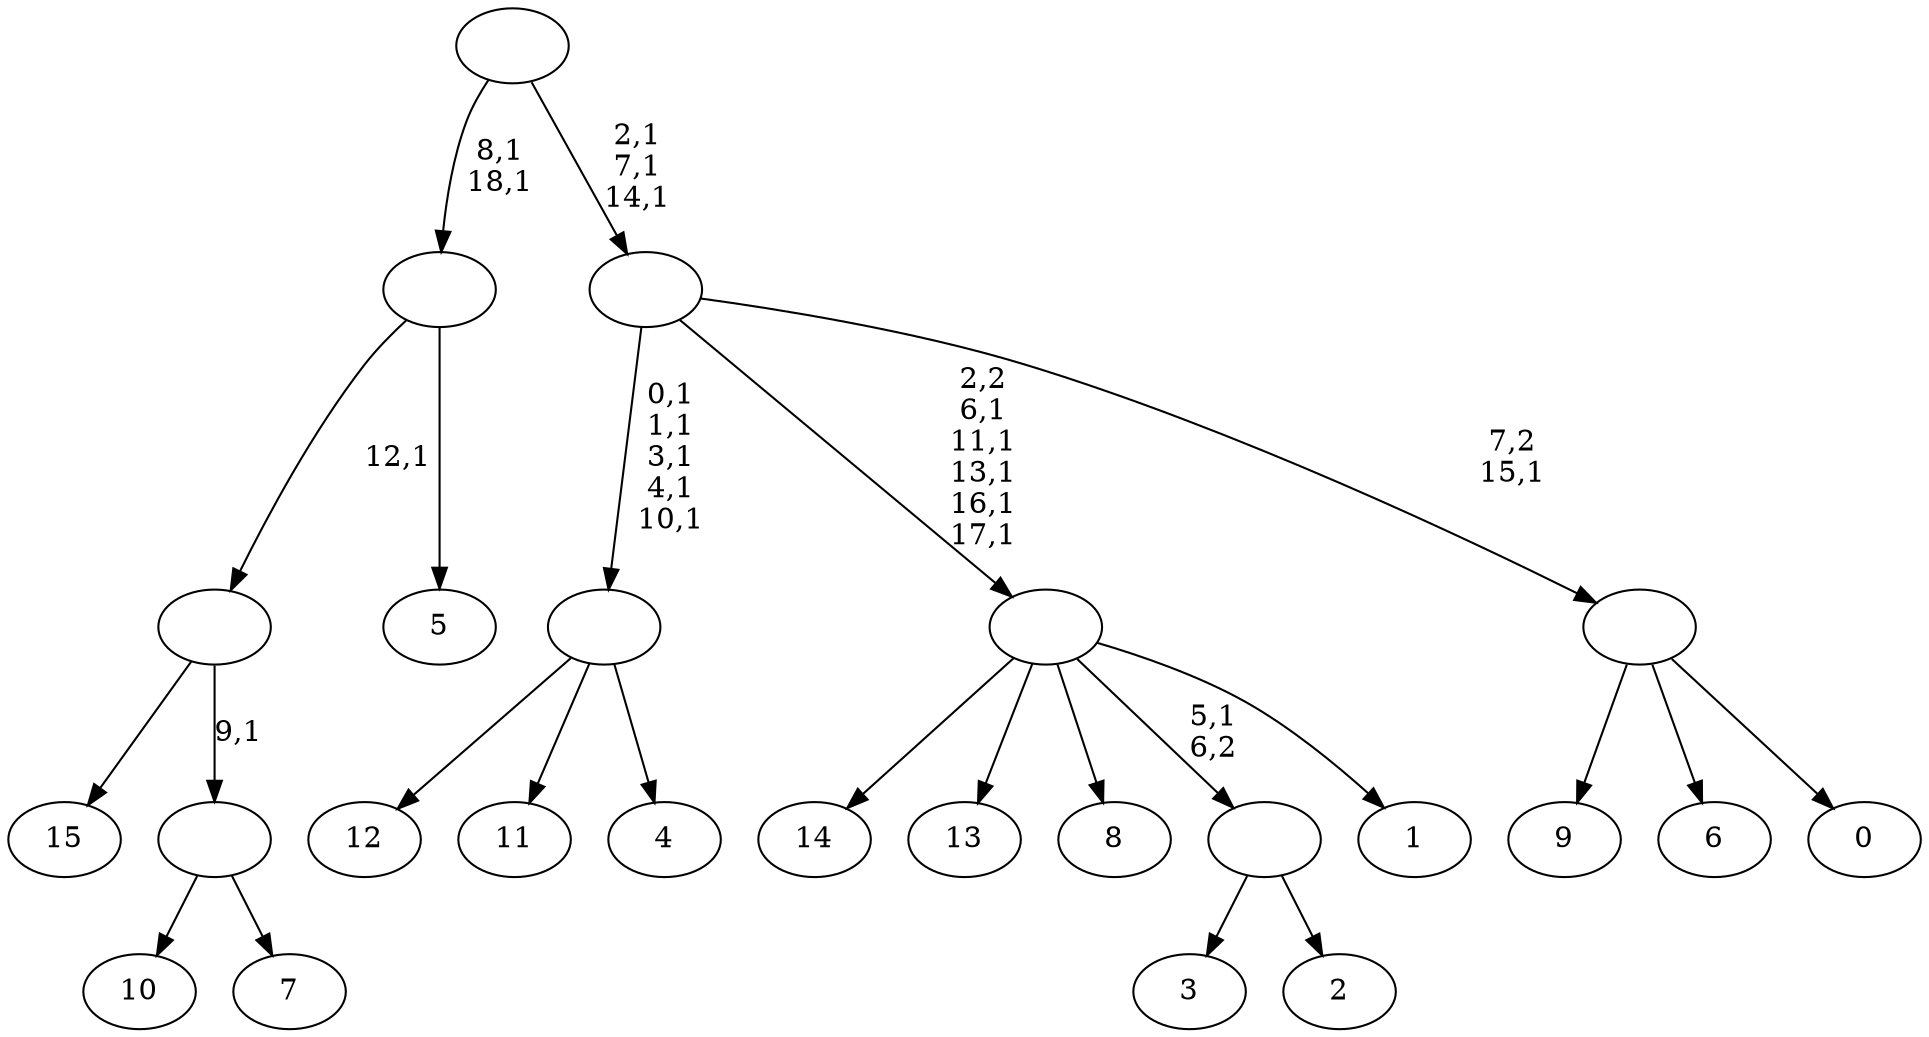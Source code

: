 digraph T {
	35 [label="15"]
	34 [label="14"]
	33 [label="13"]
	32 [label="12"]
	31 [label="11"]
	30 [label="10"]
	29 [label="9"]
	28 [label="8"]
	27 [label="7"]
	26 [label=""]
	25 [label=""]
	24 [label="6"]
	23 [label="5"]
	22 [label=""]
	20 [label="4"]
	19 [label=""]
	14 [label="3"]
	13 [label="2"]
	12 [label=""]
	11 [label="1"]
	10 [label=""]
	5 [label="0"]
	4 [label=""]
	3 [label=""]
	0 [label=""]
	26 -> 30 [label=""]
	26 -> 27 [label=""]
	25 -> 35 [label=""]
	25 -> 26 [label="9,1"]
	22 -> 25 [label="12,1"]
	22 -> 23 [label=""]
	19 -> 32 [label=""]
	19 -> 31 [label=""]
	19 -> 20 [label=""]
	12 -> 14 [label=""]
	12 -> 13 [label=""]
	10 -> 34 [label=""]
	10 -> 33 [label=""]
	10 -> 28 [label=""]
	10 -> 12 [label="5,1\n6,2"]
	10 -> 11 [label=""]
	4 -> 29 [label=""]
	4 -> 24 [label=""]
	4 -> 5 [label=""]
	3 -> 10 [label="2,2\n6,1\n11,1\n13,1\n16,1\n17,1"]
	3 -> 19 [label="0,1\n1,1\n3,1\n4,1\n10,1"]
	3 -> 4 [label="7,2\n15,1"]
	0 -> 3 [label="2,1\n7,1\n14,1"]
	0 -> 22 [label="8,1\n18,1"]
}
